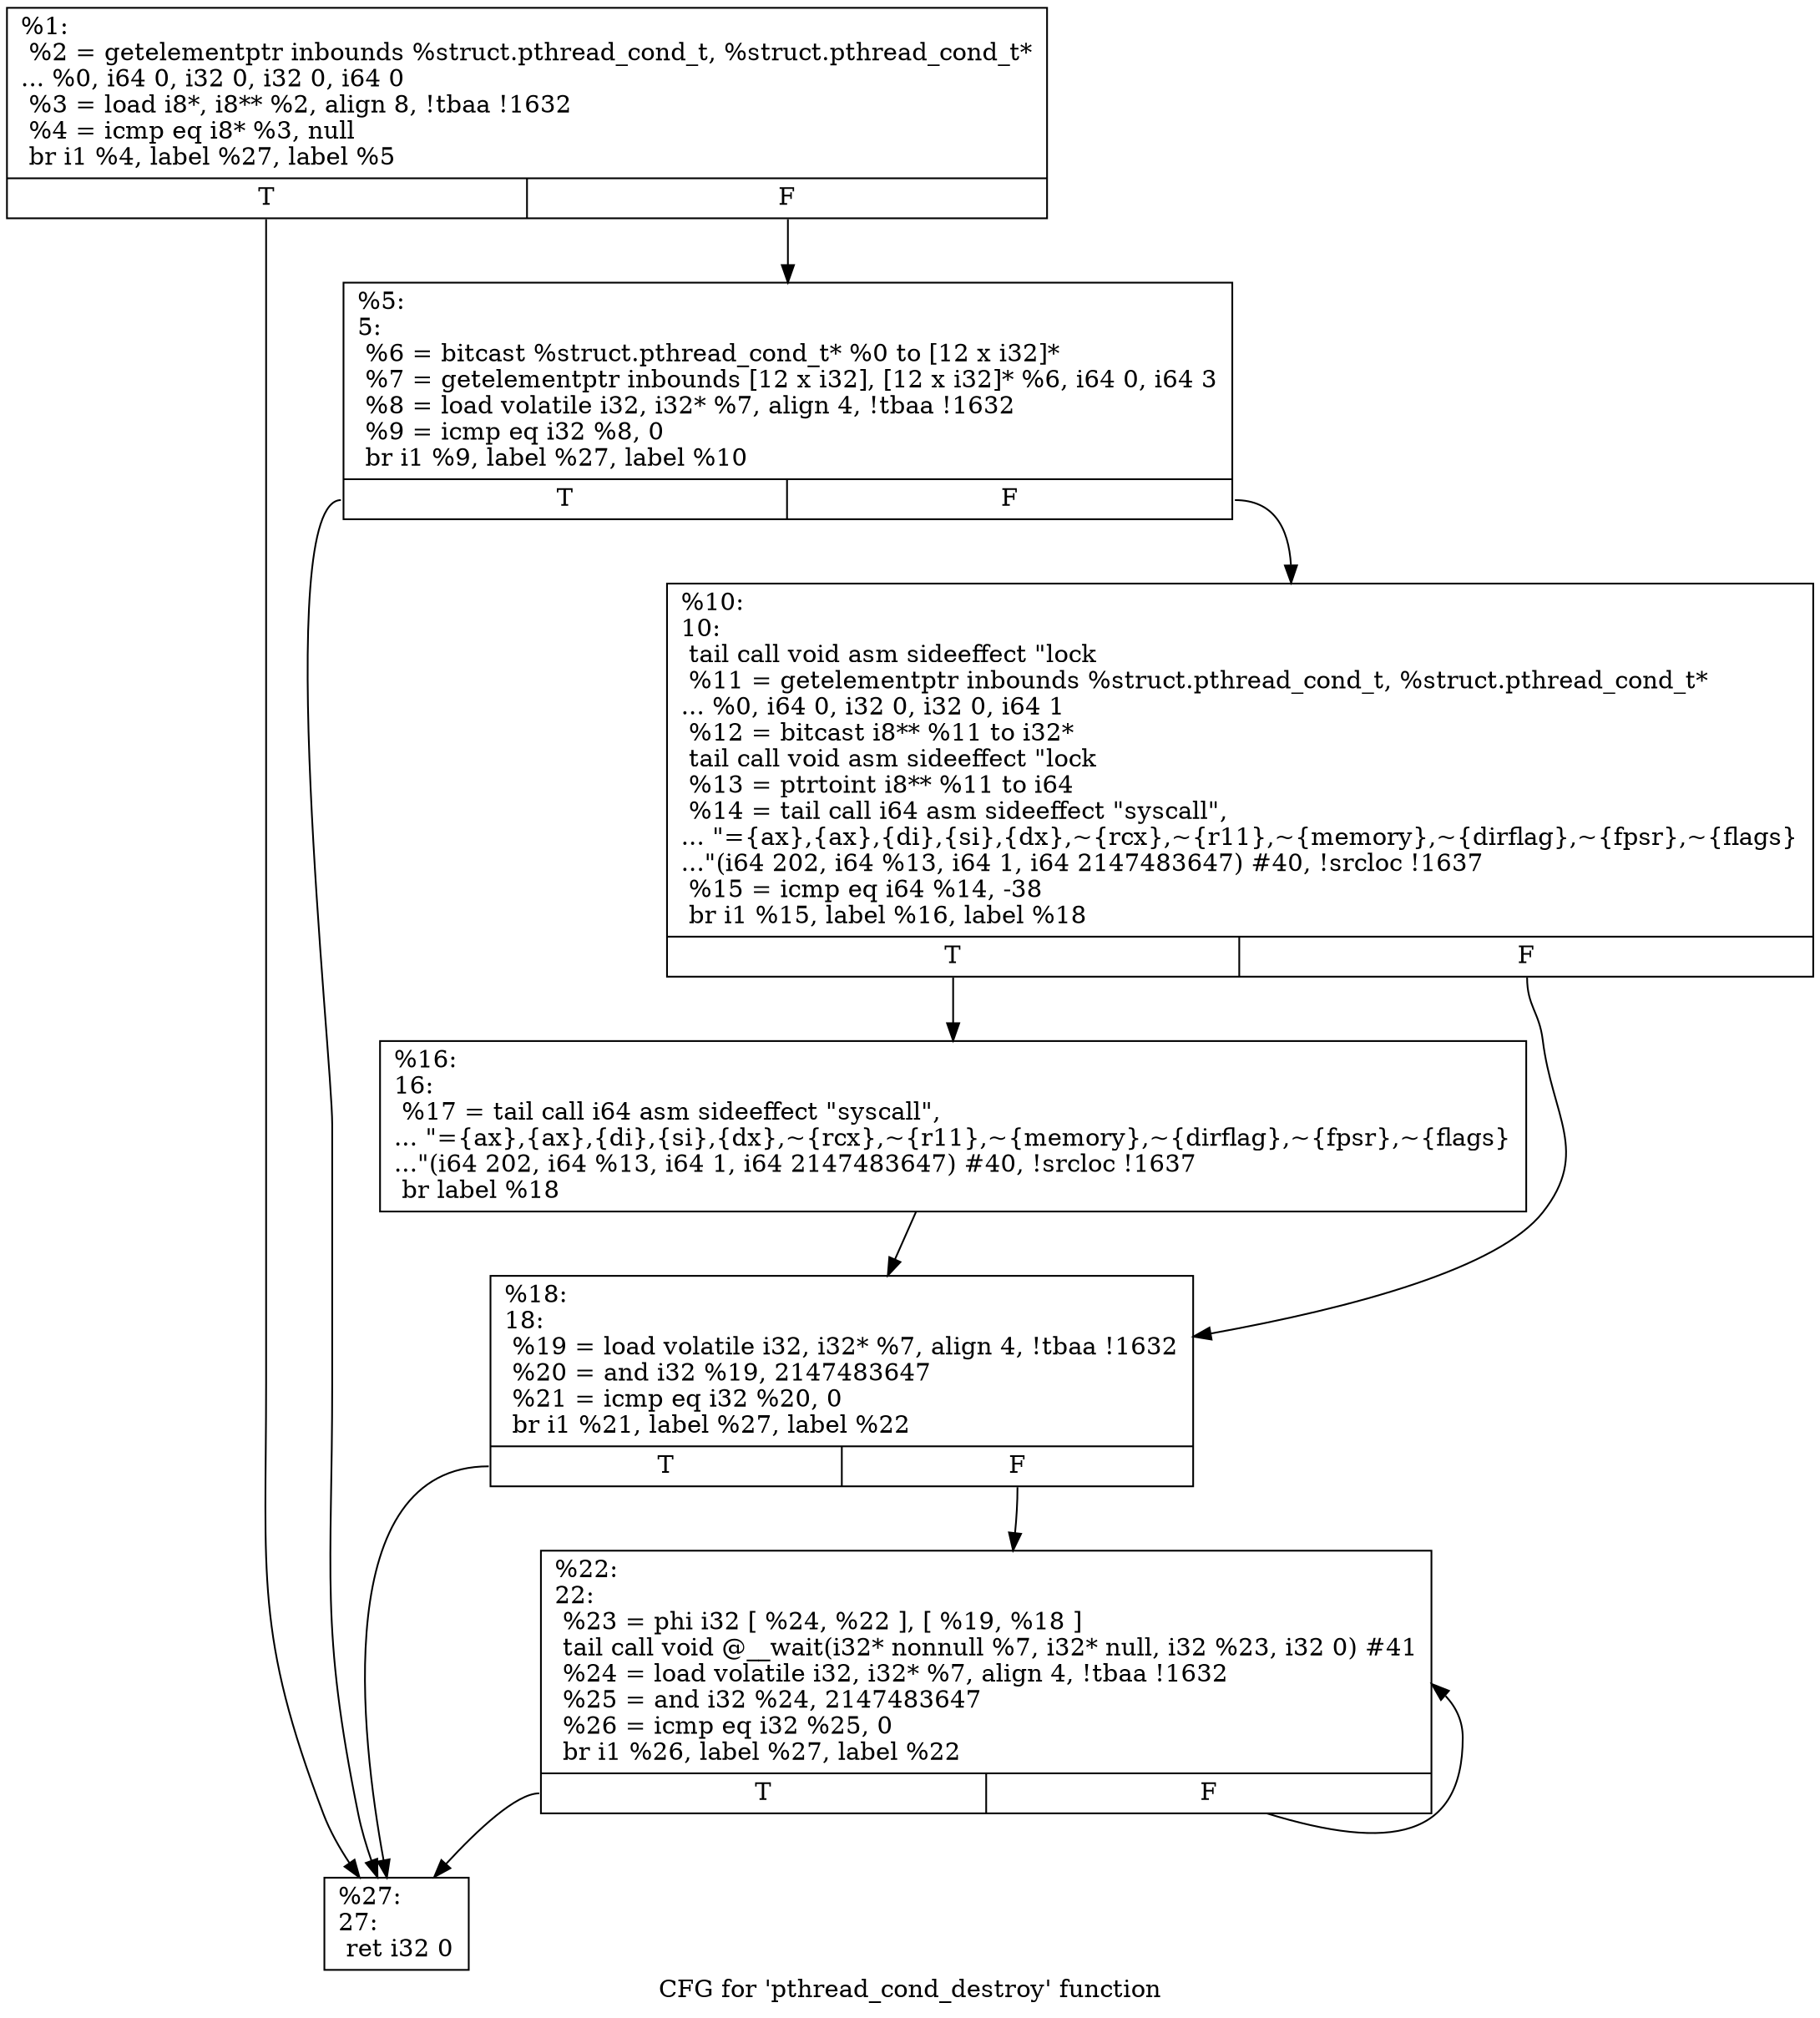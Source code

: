 digraph "CFG for 'pthread_cond_destroy' function" {
	label="CFG for 'pthread_cond_destroy' function";

	Node0x1af3fd0 [shape=record,label="{%1:\l  %2 = getelementptr inbounds %struct.pthread_cond_t, %struct.pthread_cond_t*\l... %0, i64 0, i32 0, i32 0, i64 0\l  %3 = load i8*, i8** %2, align 8, !tbaa !1632\l  %4 = icmp eq i8* %3, null\l  br i1 %4, label %27, label %5\l|{<s0>T|<s1>F}}"];
	Node0x1af3fd0:s0 -> Node0x1af4240;
	Node0x1af3fd0:s1 -> Node0x1af40b0;
	Node0x1af40b0 [shape=record,label="{%5:\l5:                                                \l  %6 = bitcast %struct.pthread_cond_t* %0 to [12 x i32]*\l  %7 = getelementptr inbounds [12 x i32], [12 x i32]* %6, i64 0, i64 3\l  %8 = load volatile i32, i32* %7, align 4, !tbaa !1632\l  %9 = icmp eq i32 %8, 0\l  br i1 %9, label %27, label %10\l|{<s0>T|<s1>F}}"];
	Node0x1af40b0:s0 -> Node0x1af4240;
	Node0x1af40b0:s1 -> Node0x1af4100;
	Node0x1af4100 [shape=record,label="{%10:\l10:                                               \l  tail call void asm sideeffect \"lock \l  %11 = getelementptr inbounds %struct.pthread_cond_t, %struct.pthread_cond_t*\l... %0, i64 0, i32 0, i32 0, i64 1\l  %12 = bitcast i8** %11 to i32*\l  tail call void asm sideeffect \"lock \l  %13 = ptrtoint i8** %11 to i64\l  %14 = tail call i64 asm sideeffect \"syscall\",\l... \"=\{ax\},\{ax\},\{di\},\{si\},\{dx\},~\{rcx\},~\{r11\},~\{memory\},~\{dirflag\},~\{fpsr\},~\{flags\}\l...\"(i64 202, i64 %13, i64 1, i64 2147483647) #40, !srcloc !1637\l  %15 = icmp eq i64 %14, -38\l  br i1 %15, label %16, label %18\l|{<s0>T|<s1>F}}"];
	Node0x1af4100:s0 -> Node0x1af4150;
	Node0x1af4100:s1 -> Node0x1af41a0;
	Node0x1af4150 [shape=record,label="{%16:\l16:                                               \l  %17 = tail call i64 asm sideeffect \"syscall\",\l... \"=\{ax\},\{ax\},\{di\},\{si\},\{dx\},~\{rcx\},~\{r11\},~\{memory\},~\{dirflag\},~\{fpsr\},~\{flags\}\l...\"(i64 202, i64 %13, i64 1, i64 2147483647) #40, !srcloc !1637\l  br label %18\l}"];
	Node0x1af4150 -> Node0x1af41a0;
	Node0x1af41a0 [shape=record,label="{%18:\l18:                                               \l  %19 = load volatile i32, i32* %7, align 4, !tbaa !1632\l  %20 = and i32 %19, 2147483647\l  %21 = icmp eq i32 %20, 0\l  br i1 %21, label %27, label %22\l|{<s0>T|<s1>F}}"];
	Node0x1af41a0:s0 -> Node0x1af4240;
	Node0x1af41a0:s1 -> Node0x1af41f0;
	Node0x1af41f0 [shape=record,label="{%22:\l22:                                               \l  %23 = phi i32 [ %24, %22 ], [ %19, %18 ]\l  tail call void @__wait(i32* nonnull %7, i32* null, i32 %23, i32 0) #41\l  %24 = load volatile i32, i32* %7, align 4, !tbaa !1632\l  %25 = and i32 %24, 2147483647\l  %26 = icmp eq i32 %25, 0\l  br i1 %26, label %27, label %22\l|{<s0>T|<s1>F}}"];
	Node0x1af41f0:s0 -> Node0x1af4240;
	Node0x1af41f0:s1 -> Node0x1af41f0;
	Node0x1af4240 [shape=record,label="{%27:\l27:                                               \l  ret i32 0\l}"];
}
